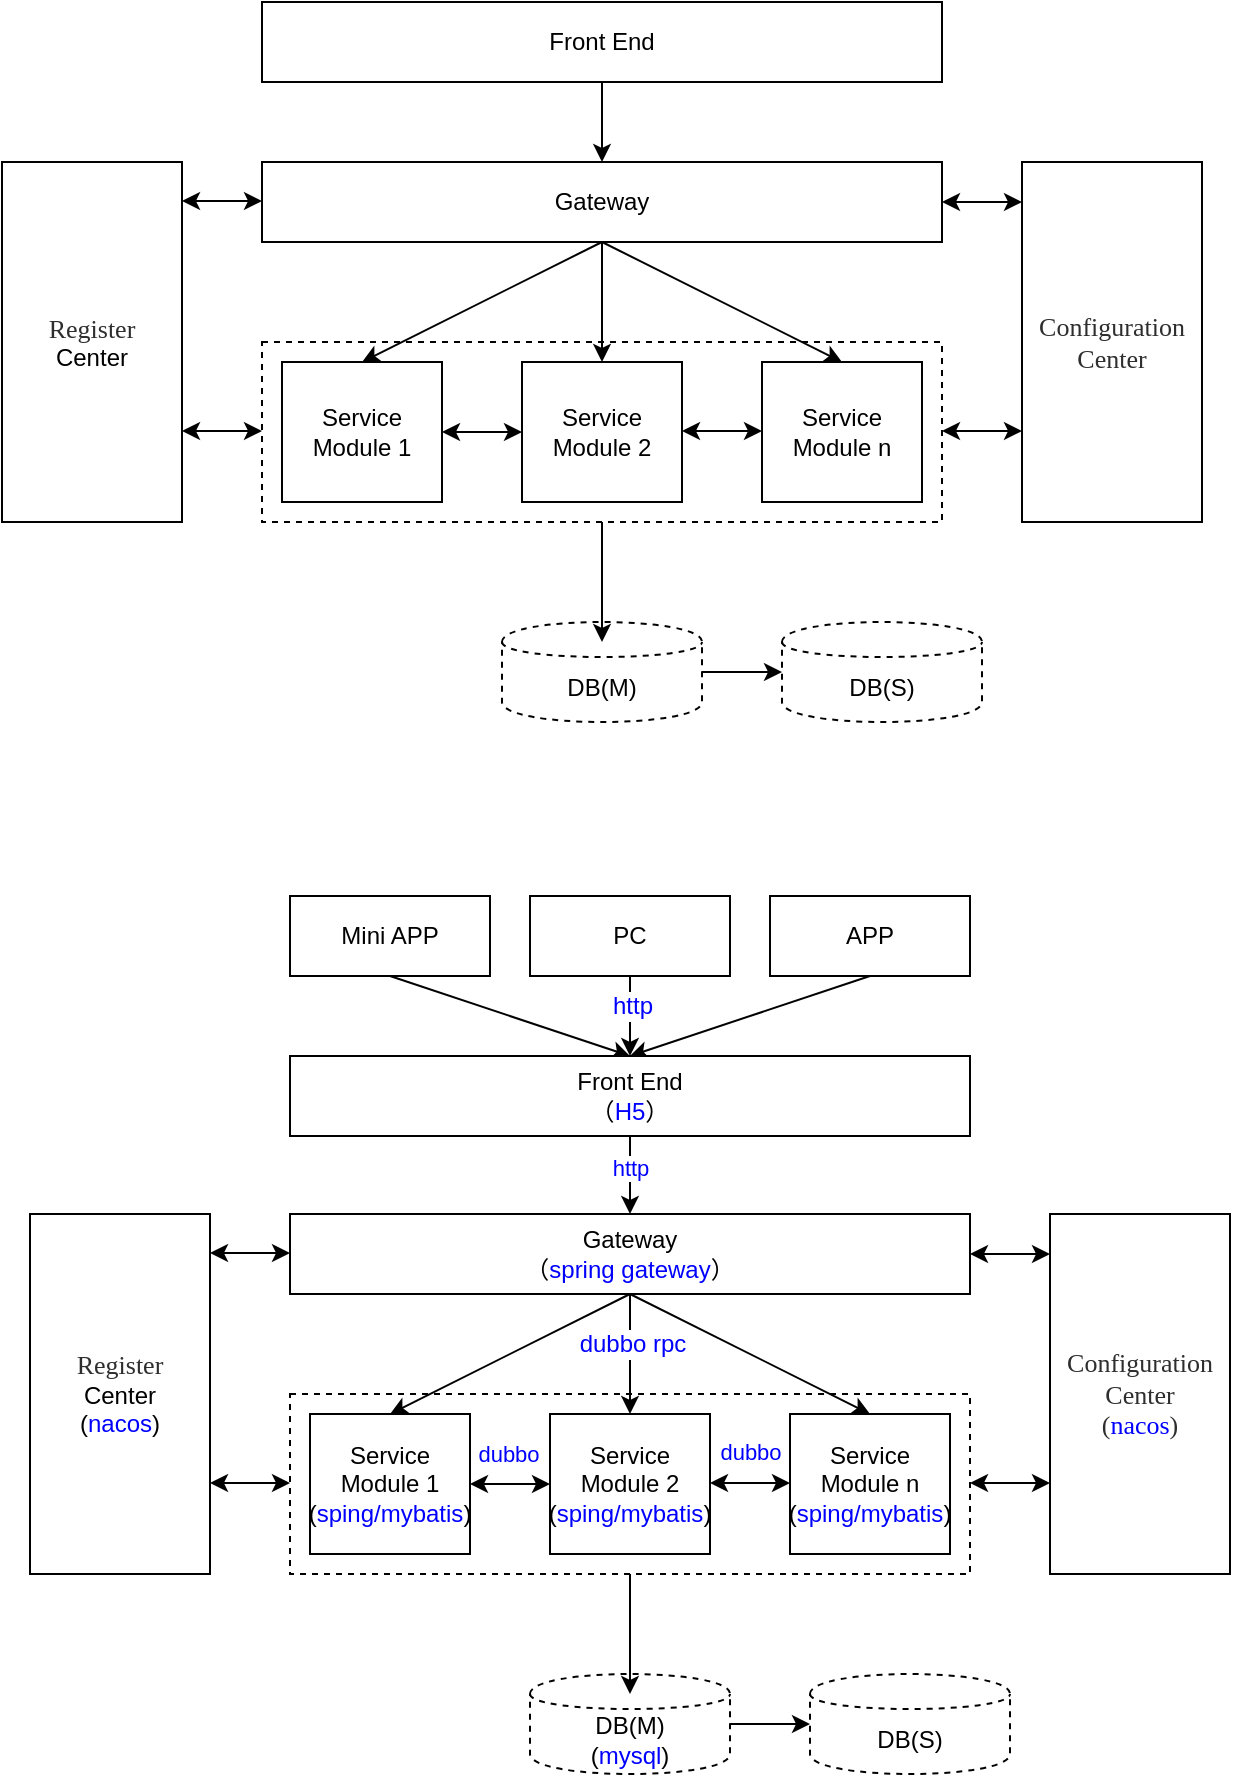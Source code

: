 <mxfile version="12.7.0" type="github">
  <diagram id="7QCblf6f1GfXoe1Vd-gg" name="第 1 页">
    <mxGraphModel dx="946" dy="565" grid="0" gridSize="10" guides="1" tooltips="1" connect="1" arrows="1" fold="1" page="1" pageScale="1" pageWidth="3300" pageHeight="4681" math="0" shadow="0">
      <root>
        <mxCell id="0"/>
        <mxCell id="1" parent="0"/>
        <mxCell id="8HVaTSyPNgc3nYydp4Zv-2" value="Front End" style="rounded=0;whiteSpace=wrap;html=1;" vertex="1" parent="1">
          <mxGeometry x="240" y="120" width="340" height="40" as="geometry"/>
        </mxCell>
        <mxCell id="8HVaTSyPNgc3nYydp4Zv-4" value="Gateway" style="rounded=0;whiteSpace=wrap;html=1;" vertex="1" parent="1">
          <mxGeometry x="240" y="200" width="340" height="40" as="geometry"/>
        </mxCell>
        <mxCell id="8HVaTSyPNgc3nYydp4Zv-5" value="" style="rounded=0;whiteSpace=wrap;html=1;dashed=1;" vertex="1" parent="1">
          <mxGeometry x="240" y="290" width="340" height="90" as="geometry"/>
        </mxCell>
        <mxCell id="8HVaTSyPNgc3nYydp4Zv-6" value="Service&lt;br&gt;Module 1" style="rounded=0;whiteSpace=wrap;html=1;" vertex="1" parent="1">
          <mxGeometry x="250" y="300" width="80" height="70" as="geometry"/>
        </mxCell>
        <mxCell id="8HVaTSyPNgc3nYydp4Zv-8" value="Service&lt;br&gt;Module 2" style="rounded=0;whiteSpace=wrap;html=1;" vertex="1" parent="1">
          <mxGeometry x="370" y="300" width="80" height="70" as="geometry"/>
        </mxCell>
        <mxCell id="8HVaTSyPNgc3nYydp4Zv-9" value="Service&lt;br&gt;Module n" style="rounded=0;whiteSpace=wrap;html=1;" vertex="1" parent="1">
          <mxGeometry x="490" y="300" width="80" height="70" as="geometry"/>
        </mxCell>
        <mxCell id="8HVaTSyPNgc3nYydp4Zv-13" value="" style="endArrow=classic;html=1;exitX=0.5;exitY=1;exitDx=0;exitDy=0;entryX=0.5;entryY=0;entryDx=0;entryDy=0;" edge="1" parent="1" source="8HVaTSyPNgc3nYydp4Zv-2" target="8HVaTSyPNgc3nYydp4Zv-4">
          <mxGeometry width="50" height="50" relative="1" as="geometry">
            <mxPoint x="300" y="170" as="sourcePoint"/>
            <mxPoint x="420" y="210" as="targetPoint"/>
          </mxGeometry>
        </mxCell>
        <mxCell id="8HVaTSyPNgc3nYydp4Zv-15" value="" style="endArrow=classic;html=1;exitX=0.5;exitY=1;exitDx=0;exitDy=0;entryX=0.5;entryY=0;entryDx=0;entryDy=0;" edge="1" parent="1" source="8HVaTSyPNgc3nYydp4Zv-4" target="8HVaTSyPNgc3nYydp4Zv-6">
          <mxGeometry width="50" height="50" relative="1" as="geometry">
            <mxPoint x="240" y="450" as="sourcePoint"/>
            <mxPoint x="290" y="400" as="targetPoint"/>
          </mxGeometry>
        </mxCell>
        <mxCell id="8HVaTSyPNgc3nYydp4Zv-16" value="" style="endArrow=classic;html=1;exitX=0.5;exitY=1;exitDx=0;exitDy=0;entryX=0.5;entryY=0;entryDx=0;entryDy=0;" edge="1" parent="1" source="8HVaTSyPNgc3nYydp4Zv-4" target="8HVaTSyPNgc3nYydp4Zv-8">
          <mxGeometry width="50" height="50" relative="1" as="geometry">
            <mxPoint x="420" y="250" as="sourcePoint"/>
            <mxPoint x="300" y="310" as="targetPoint"/>
          </mxGeometry>
        </mxCell>
        <mxCell id="8HVaTSyPNgc3nYydp4Zv-17" value="" style="endArrow=classic;html=1;exitX=0.5;exitY=1;exitDx=0;exitDy=0;entryX=0.5;entryY=0;entryDx=0;entryDy=0;" edge="1" parent="1" source="8HVaTSyPNgc3nYydp4Zv-4" target="8HVaTSyPNgc3nYydp4Zv-9">
          <mxGeometry width="50" height="50" relative="1" as="geometry">
            <mxPoint x="430" y="260" as="sourcePoint"/>
            <mxPoint x="310" y="320" as="targetPoint"/>
          </mxGeometry>
        </mxCell>
        <mxCell id="8HVaTSyPNgc3nYydp4Zv-18" value="" style="endArrow=classic;startArrow=classic;html=1;exitX=1;exitY=0.5;exitDx=0;exitDy=0;entryX=0;entryY=0.5;entryDx=0;entryDy=0;" edge="1" parent="1" source="8HVaTSyPNgc3nYydp4Zv-6" target="8HVaTSyPNgc3nYydp4Zv-8">
          <mxGeometry width="50" height="50" relative="1" as="geometry">
            <mxPoint x="310" y="490" as="sourcePoint"/>
            <mxPoint x="360" y="440" as="targetPoint"/>
          </mxGeometry>
        </mxCell>
        <mxCell id="8HVaTSyPNgc3nYydp4Zv-19" value="" style="endArrow=classic;startArrow=classic;html=1;exitX=1;exitY=0.5;exitDx=0;exitDy=0;entryX=0;entryY=0.5;entryDx=0;entryDy=0;" edge="1" parent="1">
          <mxGeometry width="50" height="50" relative="1" as="geometry">
            <mxPoint x="450" y="334.5" as="sourcePoint"/>
            <mxPoint x="490" y="334.5" as="targetPoint"/>
          </mxGeometry>
        </mxCell>
        <mxCell id="8HVaTSyPNgc3nYydp4Zv-20" value="&lt;span style=&quot;color: rgb(46 , 46 , 46) ; font-family: &amp;#34;hei&amp;#34; ; font-size: 13px&quot;&gt;Configuration&lt;br&gt;Center&lt;br&gt;&lt;/span&gt;" style="rounded=0;whiteSpace=wrap;html=1;" vertex="1" parent="1">
          <mxGeometry x="620" y="200" width="90" height="180" as="geometry"/>
        </mxCell>
        <mxCell id="8HVaTSyPNgc3nYydp4Zv-21" value="&lt;span style=&quot;color: rgb(46 , 46 , 46) ; font-family: &amp;#34;hei&amp;#34; ; font-size: 13px&quot;&gt;Register&lt;br&gt;&lt;/span&gt;Center" style="rounded=0;whiteSpace=wrap;html=1;" vertex="1" parent="1">
          <mxGeometry x="110" y="200" width="90" height="180" as="geometry"/>
        </mxCell>
        <mxCell id="8HVaTSyPNgc3nYydp4Zv-22" value="DB(M)" style="shape=cylinder;whiteSpace=wrap;html=1;boundedLbl=1;backgroundOutline=1;dashed=1;" vertex="1" parent="1">
          <mxGeometry x="360" y="430" width="100" height="50" as="geometry"/>
        </mxCell>
        <mxCell id="8HVaTSyPNgc3nYydp4Zv-23" value="" style="endArrow=classic;html=1;exitX=0.5;exitY=1;exitDx=0;exitDy=0;entryX=0.5;entryY=0;entryDx=0;entryDy=0;" edge="1" parent="1" source="8HVaTSyPNgc3nYydp4Zv-5">
          <mxGeometry width="50" height="50" relative="1" as="geometry">
            <mxPoint x="530" y="380" as="sourcePoint"/>
            <mxPoint x="410" y="440" as="targetPoint"/>
          </mxGeometry>
        </mxCell>
        <mxCell id="8HVaTSyPNgc3nYydp4Zv-24" value="" style="endArrow=classic;startArrow=classic;html=1;exitX=1;exitY=0.5;exitDx=0;exitDy=0;entryX=0;entryY=0.5;entryDx=0;entryDy=0;" edge="1" parent="1">
          <mxGeometry width="50" height="50" relative="1" as="geometry">
            <mxPoint x="200" y="219.5" as="sourcePoint"/>
            <mxPoint x="240" y="219.5" as="targetPoint"/>
          </mxGeometry>
        </mxCell>
        <mxCell id="8HVaTSyPNgc3nYydp4Zv-25" value="" style="endArrow=classic;startArrow=classic;html=1;exitX=1;exitY=0.5;exitDx=0;exitDy=0;entryX=0;entryY=0.5;entryDx=0;entryDy=0;" edge="1" parent="1">
          <mxGeometry width="50" height="50" relative="1" as="geometry">
            <mxPoint x="580" y="220" as="sourcePoint"/>
            <mxPoint x="620" y="220" as="targetPoint"/>
          </mxGeometry>
        </mxCell>
        <mxCell id="8HVaTSyPNgc3nYydp4Zv-28" value="" style="endArrow=classic;startArrow=classic;html=1;exitX=1;exitY=0.5;exitDx=0;exitDy=0;entryX=0;entryY=0.5;entryDx=0;entryDy=0;" edge="1" parent="1">
          <mxGeometry width="50" height="50" relative="1" as="geometry">
            <mxPoint x="200" y="334.5" as="sourcePoint"/>
            <mxPoint x="240" y="334.5" as="targetPoint"/>
          </mxGeometry>
        </mxCell>
        <mxCell id="8HVaTSyPNgc3nYydp4Zv-29" value="" style="endArrow=classic;startArrow=classic;html=1;exitX=1;exitY=0.5;exitDx=0;exitDy=0;entryX=0;entryY=0.5;entryDx=0;entryDy=0;" edge="1" parent="1">
          <mxGeometry width="50" height="50" relative="1" as="geometry">
            <mxPoint x="580" y="334.5" as="sourcePoint"/>
            <mxPoint x="620" y="334.5" as="targetPoint"/>
          </mxGeometry>
        </mxCell>
        <mxCell id="8HVaTSyPNgc3nYydp4Zv-30" value="DB(S)" style="shape=cylinder;whiteSpace=wrap;html=1;boundedLbl=1;backgroundOutline=1;dashed=1;" vertex="1" parent="1">
          <mxGeometry x="500" y="430" width="100" height="50" as="geometry"/>
        </mxCell>
        <mxCell id="8HVaTSyPNgc3nYydp4Zv-31" value="" style="endArrow=classic;html=1;exitX=1;exitY=0.5;exitDx=0;exitDy=0;entryX=0;entryY=0.5;entryDx=0;entryDy=0;" edge="1" parent="1" source="8HVaTSyPNgc3nYydp4Zv-22" target="8HVaTSyPNgc3nYydp4Zv-30">
          <mxGeometry width="50" height="50" relative="1" as="geometry">
            <mxPoint x="420" y="390" as="sourcePoint"/>
            <mxPoint x="420" y="450" as="targetPoint"/>
          </mxGeometry>
        </mxCell>
        <mxCell id="8HVaTSyPNgc3nYydp4Zv-32" value="Mini APP" style="rounded=0;whiteSpace=wrap;html=1;" vertex="1" parent="1">
          <mxGeometry x="254" y="567" width="100" height="40" as="geometry"/>
        </mxCell>
        <mxCell id="8HVaTSyPNgc3nYydp4Zv-33" value="PC" style="rounded=0;whiteSpace=wrap;html=1;" vertex="1" parent="1">
          <mxGeometry x="374" y="567" width="100" height="40" as="geometry"/>
        </mxCell>
        <mxCell id="8HVaTSyPNgc3nYydp4Zv-34" value="APP" style="rounded=0;whiteSpace=wrap;html=1;" vertex="1" parent="1">
          <mxGeometry x="494" y="567" width="100" height="40" as="geometry"/>
        </mxCell>
        <mxCell id="8HVaTSyPNgc3nYydp4Zv-35" value="Gateway&lt;br&gt;（&lt;font color=&quot;#0000ff&quot;&gt;spring gateway&lt;/font&gt;）" style="rounded=0;whiteSpace=wrap;html=1;" vertex="1" parent="1">
          <mxGeometry x="254" y="726" width="340" height="40" as="geometry"/>
        </mxCell>
        <mxCell id="8HVaTSyPNgc3nYydp4Zv-36" value="" style="rounded=0;whiteSpace=wrap;html=1;dashed=1;" vertex="1" parent="1">
          <mxGeometry x="254" y="816" width="340" height="90" as="geometry"/>
        </mxCell>
        <mxCell id="8HVaTSyPNgc3nYydp4Zv-37" value="Service&lt;br&gt;Module 1&lt;br&gt;(&lt;font color=&quot;#0000ff&quot;&gt;sping/mybatis&lt;/font&gt;)" style="rounded=0;whiteSpace=wrap;html=1;" vertex="1" parent="1">
          <mxGeometry x="264" y="826" width="80" height="70" as="geometry"/>
        </mxCell>
        <mxCell id="8HVaTSyPNgc3nYydp4Zv-38" value="Service&lt;br&gt;Module 2&lt;br&gt;(&lt;span style=&quot;color: rgb(0 , 0 , 255)&quot;&gt;sping/mybatis&lt;/span&gt;)" style="rounded=0;whiteSpace=wrap;html=1;" vertex="1" parent="1">
          <mxGeometry x="384" y="826" width="80" height="70" as="geometry"/>
        </mxCell>
        <mxCell id="8HVaTSyPNgc3nYydp4Zv-39" value="Service&lt;br&gt;Module n&lt;br&gt;(&lt;span style=&quot;color: rgb(0 , 0 , 255)&quot;&gt;sping/mybatis&lt;/span&gt;)" style="rounded=0;whiteSpace=wrap;html=1;" vertex="1" parent="1">
          <mxGeometry x="504" y="826" width="80" height="70" as="geometry"/>
        </mxCell>
        <mxCell id="8HVaTSyPNgc3nYydp4Zv-40" value="" style="endArrow=classic;html=1;exitX=0.5;exitY=1;exitDx=0;exitDy=0;entryX=0.5;entryY=0;entryDx=0;entryDy=0;" edge="1" parent="1" source="8HVaTSyPNgc3nYydp4Zv-32">
          <mxGeometry width="50" height="50" relative="1" as="geometry">
            <mxPoint x="154" y="697" as="sourcePoint"/>
            <mxPoint x="424" y="647" as="targetPoint"/>
          </mxGeometry>
        </mxCell>
        <mxCell id="8HVaTSyPNgc3nYydp4Zv-41" value="" style="endArrow=classic;html=1;exitX=0.5;exitY=1;exitDx=0;exitDy=0;entryX=0.5;entryY=0;entryDx=0;entryDy=0;" edge="1" parent="1" source="8HVaTSyPNgc3nYydp4Zv-33">
          <mxGeometry width="50" height="50" relative="1" as="geometry">
            <mxPoint x="314" y="617" as="sourcePoint"/>
            <mxPoint x="424" y="647" as="targetPoint"/>
          </mxGeometry>
        </mxCell>
        <mxCell id="8HVaTSyPNgc3nYydp4Zv-58" value="http" style="text;html=1;align=center;verticalAlign=middle;resizable=0;points=[];labelBackgroundColor=#ffffff;fontColor=#0000FF;" vertex="1" connectable="0" parent="8HVaTSyPNgc3nYydp4Zv-41">
          <mxGeometry x="-0.25" y="1" relative="1" as="geometry">
            <mxPoint as="offset"/>
          </mxGeometry>
        </mxCell>
        <mxCell id="8HVaTSyPNgc3nYydp4Zv-42" value="" style="endArrow=classic;html=1;exitX=0.5;exitY=1;exitDx=0;exitDy=0;entryX=0.5;entryY=0;entryDx=0;entryDy=0;" edge="1" parent="1" source="8HVaTSyPNgc3nYydp4Zv-34">
          <mxGeometry width="50" height="50" relative="1" as="geometry">
            <mxPoint x="434" y="617" as="sourcePoint"/>
            <mxPoint x="424" y="647" as="targetPoint"/>
          </mxGeometry>
        </mxCell>
        <mxCell id="8HVaTSyPNgc3nYydp4Zv-43" value="" style="endArrow=classic;html=1;exitX=0.5;exitY=1;exitDx=0;exitDy=0;entryX=0.5;entryY=0;entryDx=0;entryDy=0;" edge="1" parent="1" source="8HVaTSyPNgc3nYydp4Zv-35" target="8HVaTSyPNgc3nYydp4Zv-37">
          <mxGeometry width="50" height="50" relative="1" as="geometry">
            <mxPoint x="254" y="976" as="sourcePoint"/>
            <mxPoint x="304" y="926" as="targetPoint"/>
          </mxGeometry>
        </mxCell>
        <mxCell id="8HVaTSyPNgc3nYydp4Zv-44" value="" style="endArrow=classic;html=1;exitX=0.5;exitY=1;exitDx=0;exitDy=0;entryX=0.5;entryY=0;entryDx=0;entryDy=0;" edge="1" parent="1" source="8HVaTSyPNgc3nYydp4Zv-35" target="8HVaTSyPNgc3nYydp4Zv-38">
          <mxGeometry width="50" height="50" relative="1" as="geometry">
            <mxPoint x="434" y="776" as="sourcePoint"/>
            <mxPoint x="314" y="836" as="targetPoint"/>
          </mxGeometry>
        </mxCell>
        <mxCell id="8HVaTSyPNgc3nYydp4Zv-60" value="dubbo rpc" style="text;html=1;align=center;verticalAlign=middle;resizable=0;points=[];labelBackgroundColor=#ffffff;fontColor=#0000FF;" vertex="1" connectable="0" parent="8HVaTSyPNgc3nYydp4Zv-44">
          <mxGeometry x="-0.167" y="1" relative="1" as="geometry">
            <mxPoint as="offset"/>
          </mxGeometry>
        </mxCell>
        <mxCell id="8HVaTSyPNgc3nYydp4Zv-45" value="" style="endArrow=classic;html=1;exitX=0.5;exitY=1;exitDx=0;exitDy=0;entryX=0.5;entryY=0;entryDx=0;entryDy=0;" edge="1" parent="1" source="8HVaTSyPNgc3nYydp4Zv-35" target="8HVaTSyPNgc3nYydp4Zv-39">
          <mxGeometry width="50" height="50" relative="1" as="geometry">
            <mxPoint x="444" y="786" as="sourcePoint"/>
            <mxPoint x="324" y="846" as="targetPoint"/>
          </mxGeometry>
        </mxCell>
        <mxCell id="8HVaTSyPNgc3nYydp4Zv-46" value="&lt;font color=&quot;#0000ff&quot;&gt;dubbo&lt;/font&gt;" style="endArrow=classic;startArrow=classic;html=1;exitX=1;exitY=0.5;exitDx=0;exitDy=0;entryX=0;entryY=0.5;entryDx=0;entryDy=0;" edge="1" parent="1" source="8HVaTSyPNgc3nYydp4Zv-37" target="8HVaTSyPNgc3nYydp4Zv-38">
          <mxGeometry x="-0.05" y="15" width="50" height="50" relative="1" as="geometry">
            <mxPoint x="324" y="1016" as="sourcePoint"/>
            <mxPoint x="374" y="966" as="targetPoint"/>
            <mxPoint as="offset"/>
          </mxGeometry>
        </mxCell>
        <mxCell id="8HVaTSyPNgc3nYydp4Zv-47" value="&lt;font color=&quot;#0000ff&quot;&gt;dubbo&lt;/font&gt;" style="endArrow=classic;startArrow=classic;html=1;exitX=1;exitY=0.5;exitDx=0;exitDy=0;entryX=0;entryY=0.5;entryDx=0;entryDy=0;" edge="1" parent="1">
          <mxGeometry y="17" width="50" height="50" relative="1" as="geometry">
            <mxPoint x="464" y="860.5" as="sourcePoint"/>
            <mxPoint x="504" y="860.5" as="targetPoint"/>
            <mxPoint y="1" as="offset"/>
          </mxGeometry>
        </mxCell>
        <mxCell id="8HVaTSyPNgc3nYydp4Zv-48" value="&lt;span style=&quot;color: rgb(46 , 46 , 46) ; font-family: &amp;#34;hei&amp;#34; ; font-size: 13px&quot;&gt;Configuration&lt;br&gt;Center&lt;br&gt;(&lt;/span&gt;&lt;span style=&quot;font-family: &amp;#34;hei&amp;#34; ; font-size: 13px&quot;&gt;&lt;font color=&quot;#0000ff&quot;&gt;nacos&lt;/font&gt;&lt;/span&gt;&lt;span style=&quot;color: rgb(46 , 46 , 46) ; font-family: &amp;#34;hei&amp;#34; ; font-size: 13px&quot;&gt;)&lt;br&gt;&lt;/span&gt;" style="rounded=0;whiteSpace=wrap;html=1;" vertex="1" parent="1">
          <mxGeometry x="634" y="726" width="90" height="180" as="geometry"/>
        </mxCell>
        <mxCell id="8HVaTSyPNgc3nYydp4Zv-49" value="&lt;span style=&quot;color: rgb(46 , 46 , 46) ; font-family: &amp;#34;hei&amp;#34; ; font-size: 13px&quot;&gt;Register&lt;br&gt;&lt;/span&gt;Center&lt;br&gt;(&lt;font color=&quot;#0000ff&quot;&gt;nacos&lt;/font&gt;)" style="rounded=0;whiteSpace=wrap;html=1;" vertex="1" parent="1">
          <mxGeometry x="124" y="726" width="90" height="180" as="geometry"/>
        </mxCell>
        <mxCell id="8HVaTSyPNgc3nYydp4Zv-50" value="DB(M)&lt;br&gt;(&lt;font color=&quot;#0000ff&quot;&gt;mysql&lt;/font&gt;)" style="shape=cylinder;whiteSpace=wrap;html=1;boundedLbl=1;backgroundOutline=1;dashed=1;" vertex="1" parent="1">
          <mxGeometry x="374" y="956" width="100" height="50" as="geometry"/>
        </mxCell>
        <mxCell id="8HVaTSyPNgc3nYydp4Zv-51" value="" style="endArrow=classic;html=1;exitX=0.5;exitY=1;exitDx=0;exitDy=0;entryX=0.5;entryY=0;entryDx=0;entryDy=0;" edge="1" parent="1" source="8HVaTSyPNgc3nYydp4Zv-36">
          <mxGeometry width="50" height="50" relative="1" as="geometry">
            <mxPoint x="544" y="906" as="sourcePoint"/>
            <mxPoint x="424" y="966" as="targetPoint"/>
          </mxGeometry>
        </mxCell>
        <mxCell id="8HVaTSyPNgc3nYydp4Zv-52" value="" style="endArrow=classic;startArrow=classic;html=1;exitX=1;exitY=0.5;exitDx=0;exitDy=0;entryX=0;entryY=0.5;entryDx=0;entryDy=0;" edge="1" parent="1">
          <mxGeometry width="50" height="50" relative="1" as="geometry">
            <mxPoint x="214" y="745.5" as="sourcePoint"/>
            <mxPoint x="254" y="745.5" as="targetPoint"/>
          </mxGeometry>
        </mxCell>
        <mxCell id="8HVaTSyPNgc3nYydp4Zv-53" value="" style="endArrow=classic;startArrow=classic;html=1;exitX=1;exitY=0.5;exitDx=0;exitDy=0;entryX=0;entryY=0.5;entryDx=0;entryDy=0;" edge="1" parent="1">
          <mxGeometry width="50" height="50" relative="1" as="geometry">
            <mxPoint x="594" y="746" as="sourcePoint"/>
            <mxPoint x="634" y="746" as="targetPoint"/>
          </mxGeometry>
        </mxCell>
        <mxCell id="8HVaTSyPNgc3nYydp4Zv-54" value="" style="endArrow=classic;startArrow=classic;html=1;exitX=1;exitY=0.5;exitDx=0;exitDy=0;entryX=0;entryY=0.5;entryDx=0;entryDy=0;" edge="1" parent="1">
          <mxGeometry width="50" height="50" relative="1" as="geometry">
            <mxPoint x="214" y="860.5" as="sourcePoint"/>
            <mxPoint x="254" y="860.5" as="targetPoint"/>
          </mxGeometry>
        </mxCell>
        <mxCell id="8HVaTSyPNgc3nYydp4Zv-55" value="" style="endArrow=classic;startArrow=classic;html=1;exitX=1;exitY=0.5;exitDx=0;exitDy=0;entryX=0;entryY=0.5;entryDx=0;entryDy=0;" edge="1" parent="1">
          <mxGeometry width="50" height="50" relative="1" as="geometry">
            <mxPoint x="594" y="860.5" as="sourcePoint"/>
            <mxPoint x="634" y="860.5" as="targetPoint"/>
          </mxGeometry>
        </mxCell>
        <mxCell id="8HVaTSyPNgc3nYydp4Zv-56" value="DB(S)" style="shape=cylinder;whiteSpace=wrap;html=1;boundedLbl=1;backgroundOutline=1;dashed=1;" vertex="1" parent="1">
          <mxGeometry x="514" y="956" width="100" height="50" as="geometry"/>
        </mxCell>
        <mxCell id="8HVaTSyPNgc3nYydp4Zv-57" value="" style="endArrow=classic;html=1;exitX=1;exitY=0.5;exitDx=0;exitDy=0;entryX=0;entryY=0.5;entryDx=0;entryDy=0;" edge="1" parent="1" source="8HVaTSyPNgc3nYydp4Zv-50" target="8HVaTSyPNgc3nYydp4Zv-56">
          <mxGeometry width="50" height="50" relative="1" as="geometry">
            <mxPoint x="434" y="916" as="sourcePoint"/>
            <mxPoint x="434" y="976" as="targetPoint"/>
          </mxGeometry>
        </mxCell>
        <mxCell id="8HVaTSyPNgc3nYydp4Zv-67" value="Front End&lt;br&gt;（&lt;font color=&quot;#0000ff&quot;&gt;H5&lt;/font&gt;）" style="rounded=0;whiteSpace=wrap;html=1;" vertex="1" parent="1">
          <mxGeometry x="254" y="647" width="340" height="40" as="geometry"/>
        </mxCell>
        <mxCell id="8HVaTSyPNgc3nYydp4Zv-68" value="&lt;font color=&quot;#0000ff&quot;&gt;http&lt;/font&gt;" style="endArrow=classic;html=1;exitX=0.5;exitY=1;exitDx=0;exitDy=0;entryX=0.5;entryY=0;entryDx=0;entryDy=0;" edge="1" parent="1" source="8HVaTSyPNgc3nYydp4Zv-67" target="8HVaTSyPNgc3nYydp4Zv-35">
          <mxGeometry x="-0.179" width="50" height="50" relative="1" as="geometry">
            <mxPoint x="560" y="617" as="sourcePoint"/>
            <mxPoint x="440" y="657" as="targetPoint"/>
            <mxPoint as="offset"/>
          </mxGeometry>
        </mxCell>
      </root>
    </mxGraphModel>
  </diagram>
</mxfile>
